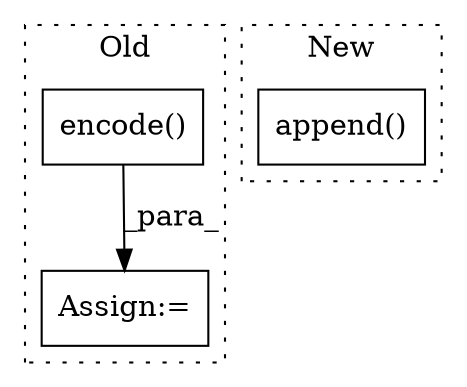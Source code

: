 digraph G {
subgraph cluster0 {
1 [label="encode()" a="75" s="1389,1428" l="17,96" shape="box"];
3 [label="Assign:=" a="68" s="1386" l="3" shape="box"];
label = "Old";
style="dotted";
}
subgraph cluster1 {
2 [label="append()" a="75" s="2148,2175" l="20,1" shape="box"];
label = "New";
style="dotted";
}
1 -> 3 [label="_para_"];
}